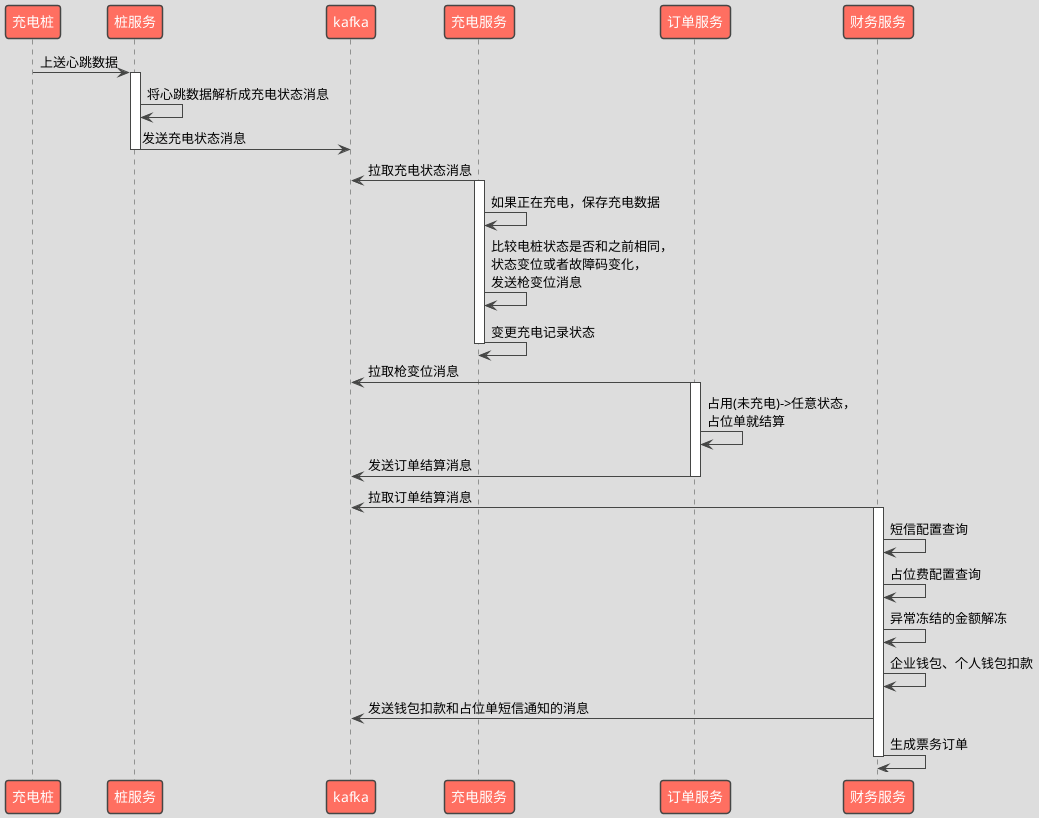 @startuml
'https://plantuml.com/sequence-diagram

!theme toy

充电桩 -> 桩服务: 上送心跳数据
activate 桩服务
桩服务 -> 桩服务: 将心跳数据解析成充电状态消息
桩服务 -> kafka: 发送充电状态消息
deactivate 桩服务

充电服务 -> kafka: 拉取充电状态消息
activate 充电服务
充电服务 -> 充电服务: 如果正在充电，保存充电数据
充电服务 -> 充电服务: 比较电桩状态是否和之前相同，\n状态变位或者故障码变化，\n发送枪变位消息
充电服务 -> 充电服务: 变更充电记录状态
deactivate 充电服务

订单服务 -> kafka: 拉取枪变位消息
activate 订单服务
订单服务 -> 订单服务: 占用(未充电)->任意状态，\n占位单就结算
订单服务 -> kafka: 发送订单结算消息
deactivate 订单服务

财务服务 -> kafka: 拉取订单结算消息
activate 财务服务
财务服务 -> 财务服务: 短信配置查询
财务服务 -> 财务服务: 占位费配置查询
财务服务 -> 财务服务: 异常冻结的金额解冻
财务服务 -> 财务服务: 企业钱包、个人钱包扣款
财务服务 -> kafka: 发送钱包扣款和占位单短信通知的消息
财务服务 -> 财务服务: 生成票务订单
deactivate 财务服务
@enduml
